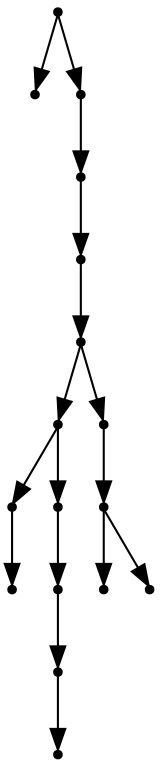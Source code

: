 digraph {
  16 [shape=point];
  0 [shape=point];
  15 [shape=point];
  14 [shape=point];
  13 [shape=point];
  12 [shape=point];
  7 [shape=point];
  2 [shape=point];
  1 [shape=point];
  6 [shape=point];
  5 [shape=point];
  4 [shape=point];
  3 [shape=point];
  11 [shape=point];
  10 [shape=point];
  8 [shape=point];
  9 [shape=point];
16 -> 0;
16 -> 15;
15 -> 14;
14 -> 13;
13 -> 12;
12 -> 7;
7 -> 2;
2 -> 1;
7 -> 6;
6 -> 5;
5 -> 4;
4 -> 3;
12 -> 11;
11 -> 10;
10 -> 8;
10 -> 9;
}
